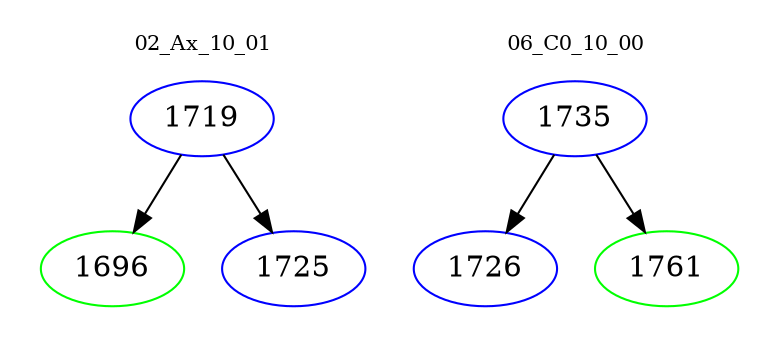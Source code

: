 digraph{
subgraph cluster_0 {
color = white
label = "02_Ax_10_01";
fontsize=10;
T0_1719 [label="1719", color="blue"]
T0_1719 -> T0_1696 [color="black"]
T0_1696 [label="1696", color="green"]
T0_1719 -> T0_1725 [color="black"]
T0_1725 [label="1725", color="blue"]
}
subgraph cluster_1 {
color = white
label = "06_C0_10_00";
fontsize=10;
T1_1735 [label="1735", color="blue"]
T1_1735 -> T1_1726 [color="black"]
T1_1726 [label="1726", color="blue"]
T1_1735 -> T1_1761 [color="black"]
T1_1761 [label="1761", color="green"]
}
}
